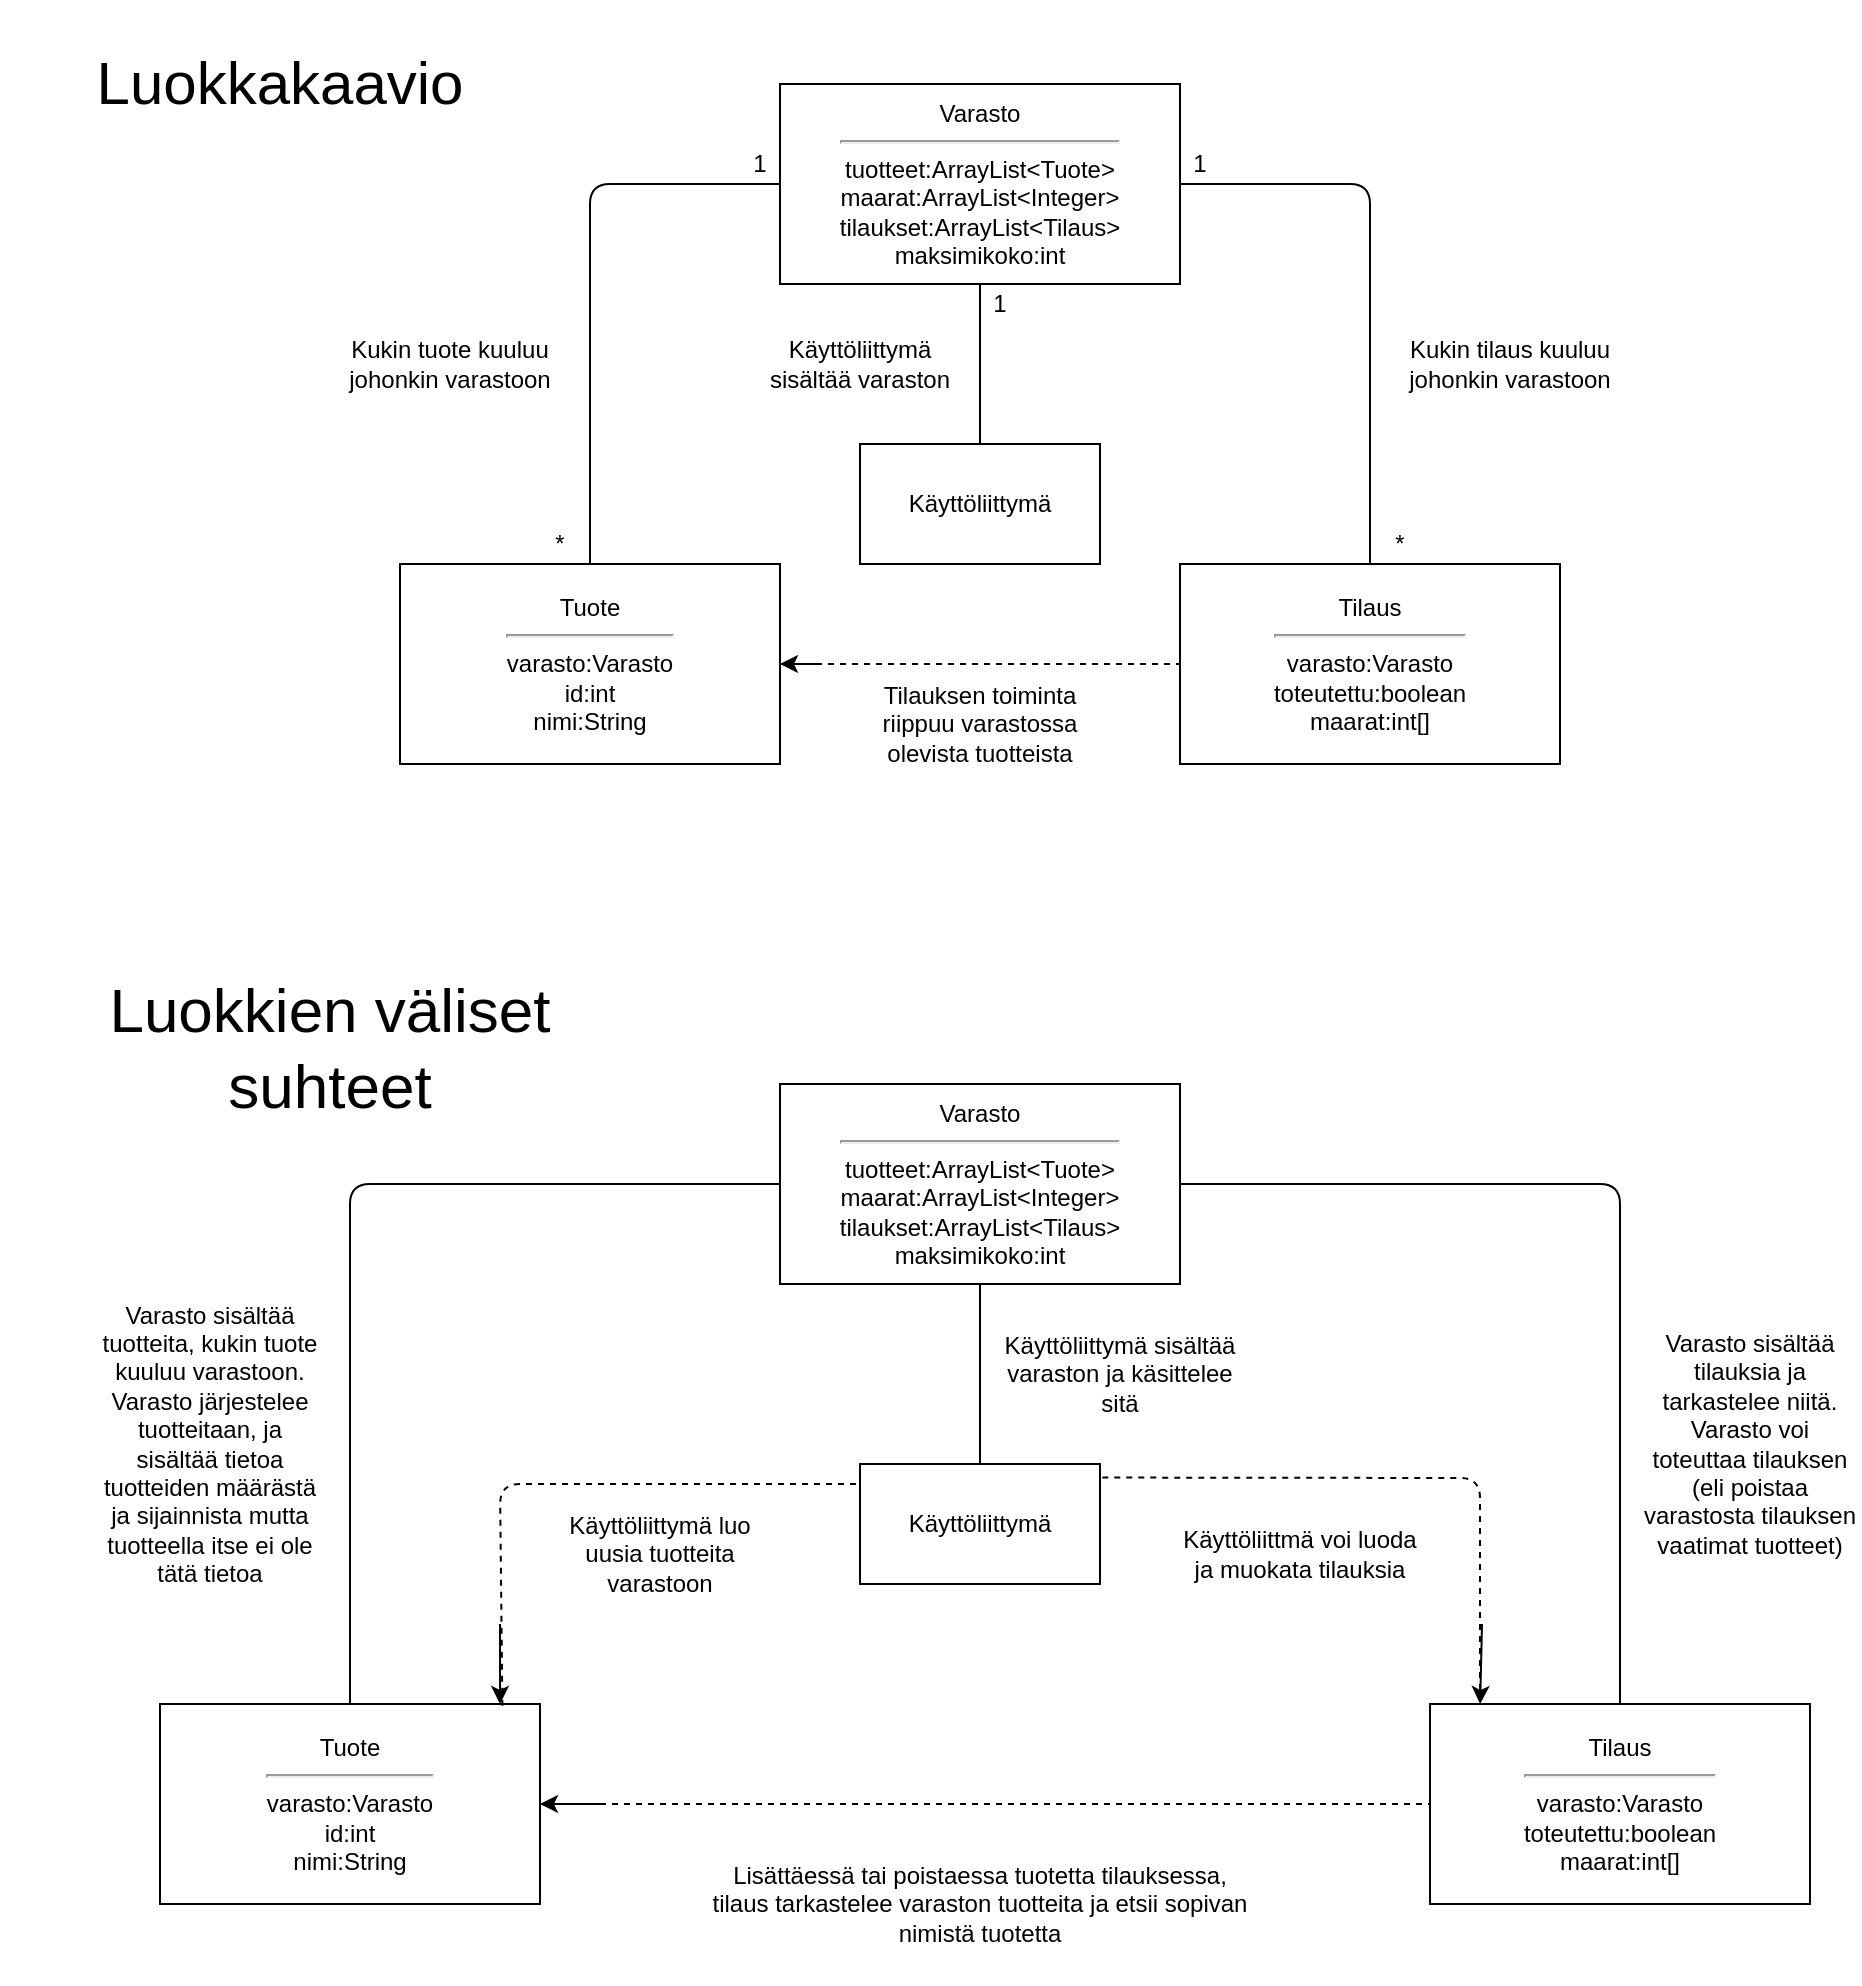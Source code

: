 <mxfile version="10.6.0" type="device"><diagram name="Page-1" id="b520641d-4fe3-3701-9064-5fc419738815"><mxGraphModel dx="1640" dy="915" grid="1" gridSize="10" guides="1" tooltips="1" connect="1" arrows="1" fold="1" page="1" pageScale="1" pageWidth="1100" pageHeight="850" background="#ffffff" math="0" shadow="0"><root><mxCell id="0"/><mxCell id="1" parent="0"/><mxCell id="KPO7yHGXpbTNnLSi6nDt-1" value="Varasto&lt;hr&gt;&lt;div&gt;tuotteet:ArrayList&amp;lt;Tuote&amp;gt;&lt;/div&gt;&lt;div&gt;maarat:ArrayList&amp;lt;Integer&amp;gt;&lt;/div&gt;&lt;div&gt;tilaukset:ArrayList&amp;lt;Tilaus&amp;gt;&lt;/div&gt;&lt;div&gt;maksimikoko:int&lt;br&gt;&lt;/div&gt;" style="rounded=0;whiteSpace=wrap;html=1;" vertex="1" parent="1"><mxGeometry x="440" y="80" width="200" height="100" as="geometry"/></mxCell><mxCell id="KPO7yHGXpbTNnLSi6nDt-2" value="Tilaus&lt;hr&gt;&lt;div&gt;varasto:Varasto&lt;/div&gt;&lt;div&gt;toteutettu:boolean&lt;/div&gt;&lt;div&gt;maarat:int[]&lt;br&gt;&lt;/div&gt;" style="rounded=0;whiteSpace=wrap;html=1;" vertex="1" parent="1"><mxGeometry x="640" y="320" width="190" height="100" as="geometry"/></mxCell><mxCell id="KPO7yHGXpbTNnLSi6nDt-3" value="Tuote&lt;hr&gt;&lt;div&gt;varasto:Varasto&lt;/div&gt;&lt;div&gt;id:int&lt;/div&gt;&lt;div&gt;nimi:String&lt;br&gt;&lt;/div&gt;" style="rounded=0;whiteSpace=wrap;html=1;" vertex="1" parent="1"><mxGeometry x="250" y="320" width="190" height="100" as="geometry"/></mxCell><mxCell id="KPO7yHGXpbTNnLSi6nDt-5" value="" style="endArrow=none;html=1;entryX=0.5;entryY=0;entryDx=0;entryDy=0;exitX=0;exitY=0.5;exitDx=0;exitDy=0;" edge="1" parent="1" source="KPO7yHGXpbTNnLSi6nDt-1" target="KPO7yHGXpbTNnLSi6nDt-3"><mxGeometry width="50" height="50" relative="1" as="geometry"><mxPoint x="270" y="410" as="sourcePoint"/><mxPoint x="320" y="360" as="targetPoint"/><Array as="points"><mxPoint x="345" y="130"/></Array></mxGeometry></mxCell><mxCell id="KPO7yHGXpbTNnLSi6nDt-6" value="" style="endArrow=none;html=1;entryX=1;entryY=0.5;entryDx=0;entryDy=0;exitX=0.5;exitY=0;exitDx=0;exitDy=0;" edge="1" parent="1" source="KPO7yHGXpbTNnLSi6nDt-2" target="KPO7yHGXpbTNnLSi6nDt-1"><mxGeometry width="50" height="50" relative="1" as="geometry"><mxPoint x="270" y="410" as="sourcePoint"/><mxPoint x="320" y="360" as="targetPoint"/><Array as="points"><mxPoint x="735" y="130"/></Array></mxGeometry></mxCell><mxCell id="KPO7yHGXpbTNnLSi6nDt-7" value="" style="endArrow=none;dashed=1;html=1;entryX=0;entryY=0.5;entryDx=0;entryDy=0;exitX=1;exitY=0.5;exitDx=0;exitDy=0;" edge="1" parent="1" source="KPO7yHGXpbTNnLSi6nDt-3" target="KPO7yHGXpbTNnLSi6nDt-2"><mxGeometry width="50" height="50" relative="1" as="geometry"><mxPoint x="270" y="490" as="sourcePoint"/><mxPoint x="320" y="440" as="targetPoint"/></mxGeometry></mxCell><mxCell id="KPO7yHGXpbTNnLSi6nDt-8" value="" style="endArrow=classic;html=1;" edge="1" parent="1"><mxGeometry width="50" height="50" relative="1" as="geometry"><mxPoint x="460" y="370" as="sourcePoint"/><mxPoint x="440" y="370" as="targetPoint"/></mxGeometry></mxCell><mxCell id="KPO7yHGXpbTNnLSi6nDt-9" value="1" style="text;html=1;strokeColor=none;fillColor=none;align=center;verticalAlign=middle;whiteSpace=wrap;rounded=0;" vertex="1" parent="1"><mxGeometry x="410" y="110" width="40" height="20" as="geometry"/></mxCell><mxCell id="KPO7yHGXpbTNnLSi6nDt-10" value="1" style="text;html=1;strokeColor=none;fillColor=none;align=center;verticalAlign=middle;whiteSpace=wrap;rounded=0;" vertex="1" parent="1"><mxGeometry x="630" y="110" width="40" height="20" as="geometry"/></mxCell><mxCell id="KPO7yHGXpbTNnLSi6nDt-11" value="*" style="text;html=1;strokeColor=none;fillColor=none;align=center;verticalAlign=middle;whiteSpace=wrap;rounded=0;" vertex="1" parent="1"><mxGeometry x="730" y="300" width="40" height="20" as="geometry"/></mxCell><mxCell id="KPO7yHGXpbTNnLSi6nDt-14" value="*" style="text;html=1;strokeColor=none;fillColor=none;align=center;verticalAlign=middle;whiteSpace=wrap;rounded=0;" vertex="1" parent="1"><mxGeometry x="310" y="300" width="40" height="20" as="geometry"/></mxCell><mxCell id="KPO7yHGXpbTNnLSi6nDt-15" value="Kukin tuote kuuluu johonkin varastoon" style="text;html=1;strokeColor=none;fillColor=none;align=center;verticalAlign=middle;whiteSpace=wrap;rounded=0;" vertex="1" parent="1"><mxGeometry x="220" y="180" width="110" height="80" as="geometry"/></mxCell><mxCell id="KPO7yHGXpbTNnLSi6nDt-16" value="Kukin tilaus kuuluu johonkin varastoon" style="text;html=1;strokeColor=none;fillColor=none;align=center;verticalAlign=middle;whiteSpace=wrap;rounded=0;" vertex="1" parent="1"><mxGeometry x="750" y="185" width="110" height="70" as="geometry"/></mxCell><mxCell id="KPO7yHGXpbTNnLSi6nDt-17" value="Tilauksen toiminta riippuu varastossa olevista tuotteista" style="text;html=1;strokeColor=none;fillColor=none;align=center;verticalAlign=middle;whiteSpace=wrap;rounded=0;" vertex="1" parent="1"><mxGeometry x="480" y="360" width="120" height="80" as="geometry"/></mxCell><mxCell id="KPO7yHGXpbTNnLSi6nDt-18" value="Varasto&lt;hr&gt;&lt;div&gt;tuotteet:ArrayList&amp;lt;Tuote&amp;gt;&lt;/div&gt;&lt;div&gt;maarat:ArrayList&amp;lt;Integer&amp;gt;&lt;/div&gt;&lt;div&gt;tilaukset:ArrayList&amp;lt;Tilaus&amp;gt;&lt;/div&gt;&lt;div&gt;maksimikoko:int&lt;br&gt;&lt;/div&gt;" style="rounded=0;whiteSpace=wrap;html=1;" vertex="1" parent="1"><mxGeometry x="440" y="580" width="200" height="100" as="geometry"/></mxCell><mxCell id="KPO7yHGXpbTNnLSi6nDt-19" value="Tilaus&lt;hr&gt;&lt;div&gt;varasto:Varasto&lt;/div&gt;&lt;div&gt;toteutettu:boolean&lt;/div&gt;&lt;div&gt;maarat:int[]&lt;br&gt;&lt;/div&gt;" style="rounded=0;whiteSpace=wrap;html=1;" vertex="1" parent="1"><mxGeometry x="765" y="890" width="190" height="100" as="geometry"/></mxCell><mxCell id="KPO7yHGXpbTNnLSi6nDt-20" value="Tuote&lt;hr&gt;&lt;div&gt;varasto:Varasto&lt;/div&gt;&lt;div&gt;id:int&lt;/div&gt;&lt;div&gt;nimi:String&lt;br&gt;&lt;/div&gt;" style="rounded=0;whiteSpace=wrap;html=1;" vertex="1" parent="1"><mxGeometry x="130" y="890" width="190" height="100" as="geometry"/></mxCell><mxCell id="KPO7yHGXpbTNnLSi6nDt-21" value="" style="endArrow=none;html=1;entryX=0.5;entryY=0;entryDx=0;entryDy=0;exitX=0;exitY=0.5;exitDx=0;exitDy=0;" edge="1" source="KPO7yHGXpbTNnLSi6nDt-18" target="KPO7yHGXpbTNnLSi6nDt-20" parent="1"><mxGeometry width="50" height="50" relative="1" as="geometry"><mxPoint x="270" y="980" as="sourcePoint"/><mxPoint x="320" y="930" as="targetPoint"/><Array as="points"><mxPoint x="225" y="630"/></Array></mxGeometry></mxCell><mxCell id="KPO7yHGXpbTNnLSi6nDt-22" value="" style="endArrow=none;html=1;entryX=1;entryY=0.5;entryDx=0;entryDy=0;exitX=0.5;exitY=0;exitDx=0;exitDy=0;" edge="1" source="KPO7yHGXpbTNnLSi6nDt-19" target="KPO7yHGXpbTNnLSi6nDt-18" parent="1"><mxGeometry width="50" height="50" relative="1" as="geometry"><mxPoint x="270" y="980" as="sourcePoint"/><mxPoint x="320" y="930" as="targetPoint"/><Array as="points"><mxPoint x="860" y="630"/></Array></mxGeometry></mxCell><mxCell id="KPO7yHGXpbTNnLSi6nDt-23" value="" style="endArrow=none;dashed=1;html=1;entryX=0;entryY=0.5;entryDx=0;entryDy=0;exitX=1;exitY=0.5;exitDx=0;exitDy=0;" edge="1" source="KPO7yHGXpbTNnLSi6nDt-20" target="KPO7yHGXpbTNnLSi6nDt-19" parent="1"><mxGeometry width="50" height="50" relative="1" as="geometry"><mxPoint x="270" y="1060" as="sourcePoint"/><mxPoint x="320" y="1010" as="targetPoint"/></mxGeometry></mxCell><mxCell id="KPO7yHGXpbTNnLSi6nDt-24" value="" style="endArrow=classic;html=1;entryX=1;entryY=0.5;entryDx=0;entryDy=0;" edge="1" parent="1" target="KPO7yHGXpbTNnLSi6nDt-20"><mxGeometry width="50" height="50" relative="1" as="geometry"><mxPoint x="350" y="940" as="sourcePoint"/><mxPoint x="440" y="940" as="targetPoint"/></mxGeometry></mxCell><mxCell id="KPO7yHGXpbTNnLSi6nDt-33" value="Käyttöliittymä" style="rounded=0;whiteSpace=wrap;html=1;" vertex="1" parent="1"><mxGeometry x="480" y="770" width="120" height="60" as="geometry"/></mxCell><mxCell id="KPO7yHGXpbTNnLSi6nDt-34" value="" style="endArrow=none;html=1;entryX=0.5;entryY=0;entryDx=0;entryDy=0;exitX=0.5;exitY=1;exitDx=0;exitDy=0;" edge="1" parent="1" source="KPO7yHGXpbTNnLSi6nDt-18" target="KPO7yHGXpbTNnLSi6nDt-33"><mxGeometry width="50" height="50" relative="1" as="geometry"><mxPoint x="130" y="1060" as="sourcePoint"/><mxPoint x="180" y="1010" as="targetPoint"/></mxGeometry></mxCell><mxCell id="KPO7yHGXpbTNnLSi6nDt-36" value="Käyttöliittymä sisältää varaston ja käsittelee sitä" style="text;html=1;strokeColor=none;fillColor=none;align=center;verticalAlign=middle;whiteSpace=wrap;rounded=0;" vertex="1" parent="1"><mxGeometry x="549.5" y="690" width="120" height="70" as="geometry"/></mxCell><mxCell id="KPO7yHGXpbTNnLSi6nDt-39" value="" style="endArrow=none;dashed=1;html=1;exitX=0.901;exitY=0.009;exitDx=0;exitDy=0;exitPerimeter=0;" edge="1" parent="1" source="KPO7yHGXpbTNnLSi6nDt-20"><mxGeometry width="50" height="50" relative="1" as="geometry"><mxPoint x="280" y="800" as="sourcePoint"/><mxPoint x="480" y="780" as="targetPoint"/><Array as="points"><mxPoint x="300" y="780"/></Array></mxGeometry></mxCell><mxCell id="KPO7yHGXpbTNnLSi6nDt-40" value="Käyttöliittymä luo uusia tuotteita varastoon" style="text;html=1;strokeColor=none;fillColor=none;align=center;verticalAlign=middle;whiteSpace=wrap;rounded=0;" vertex="1" parent="1"><mxGeometry x="320" y="790" width="120" height="50" as="geometry"/></mxCell><mxCell id="KPO7yHGXpbTNnLSi6nDt-41" value="" style="endArrow=none;dashed=1;html=1;entryX=1.01;entryY=0.113;entryDx=0;entryDy=0;entryPerimeter=0;" edge="1" parent="1" target="KPO7yHGXpbTNnLSi6nDt-33"><mxGeometry width="50" height="50" relative="1" as="geometry"><mxPoint x="790" y="889" as="sourcePoint"/><mxPoint x="180" y="1010" as="targetPoint"/><Array as="points"><mxPoint x="790" y="777"/></Array></mxGeometry></mxCell><mxCell id="KPO7yHGXpbTNnLSi6nDt-44" value="Käyttöliittmä voi luoda ja muokata tilauksia" style="text;html=1;strokeColor=none;fillColor=none;align=center;verticalAlign=middle;whiteSpace=wrap;rounded=0;" vertex="1" parent="1"><mxGeometry x="640" y="790" width="120" height="50" as="geometry"/></mxCell><mxCell id="KPO7yHGXpbTNnLSi6nDt-48" value="" style="endArrow=classic;html=1;" edge="1" parent="1"><mxGeometry width="50" height="50" relative="1" as="geometry"><mxPoint x="300" y="850" as="sourcePoint"/><mxPoint x="300" y="890" as="targetPoint"/></mxGeometry></mxCell><mxCell id="KPO7yHGXpbTNnLSi6nDt-49" value="" style="endArrow=classic;html=1;entryX=0.132;entryY=0;entryDx=0;entryDy=0;entryPerimeter=0;" edge="1" parent="1" target="KPO7yHGXpbTNnLSi6nDt-19"><mxGeometry width="50" height="50" relative="1" as="geometry"><mxPoint x="791" y="850" as="sourcePoint"/><mxPoint x="340" y="960.294" as="targetPoint"/></mxGeometry></mxCell><mxCell id="KPO7yHGXpbTNnLSi6nDt-50" value="Käyttöliittymä" style="rounded=0;whiteSpace=wrap;html=1;" vertex="1" parent="1"><mxGeometry x="480" y="260" width="120" height="60" as="geometry"/></mxCell><mxCell id="KPO7yHGXpbTNnLSi6nDt-51" value="" style="endArrow=none;html=1;entryX=0.5;entryY=0;entryDx=0;entryDy=0;exitX=0.5;exitY=1;exitDx=0;exitDy=0;" edge="1" parent="1" source="KPO7yHGXpbTNnLSi6nDt-1" target="KPO7yHGXpbTNnLSi6nDt-50"><mxGeometry width="50" height="50" relative="1" as="geometry"><mxPoint x="130" y="1000" as="sourcePoint"/><mxPoint x="180" y="950" as="targetPoint"/></mxGeometry></mxCell><mxCell id="KPO7yHGXpbTNnLSi6nDt-53" value="1" style="text;html=1;strokeColor=none;fillColor=none;align=center;verticalAlign=middle;whiteSpace=wrap;rounded=0;" vertex="1" parent="1"><mxGeometry x="529.5" y="180" width="40" height="20" as="geometry"/></mxCell><mxCell id="KPO7yHGXpbTNnLSi6nDt-54" value="Käyttöliittymä sisältää varaston" style="text;html=1;strokeColor=none;fillColor=none;align=center;verticalAlign=middle;whiteSpace=wrap;rounded=0;" vertex="1" parent="1"><mxGeometry x="425" y="185" width="110" height="70" as="geometry"/></mxCell><mxCell id="KPO7yHGXpbTNnLSi6nDt-55" value="Lisättäessä tai poistaessa tuotetta tilauksessa, tilaus tarkastelee varaston tuotteita ja etsii sopivan nimistä tuotetta" style="text;html=1;strokeColor=none;fillColor=none;align=center;verticalAlign=middle;whiteSpace=wrap;rounded=0;" vertex="1" parent="1"><mxGeometry x="400" y="950" width="280" height="80" as="geometry"/></mxCell><mxCell id="KPO7yHGXpbTNnLSi6nDt-56" value="Varasto sisältää tilauksia ja tarkastelee niitä. Varasto voi toteuttaa tilauksen (eli poistaa varastosta tilauksen vaatimat tuotteet)" style="text;html=1;strokeColor=none;fillColor=none;align=center;verticalAlign=middle;whiteSpace=wrap;rounded=0;" vertex="1" parent="1"><mxGeometry x="870" y="660" width="110" height="200" as="geometry"/></mxCell><mxCell id="KPO7yHGXpbTNnLSi6nDt-57" value="Varasto sisältää tuotteita, kukin tuote kuuluu varastoon. Varasto järjestelee tuotteitaan, ja sisältää tietoa tuotteiden määrästä ja sijainnista mutta tuotteella itse ei ole tätä tietoa " style="text;html=1;strokeColor=none;fillColor=none;align=center;verticalAlign=middle;whiteSpace=wrap;rounded=0;" vertex="1" parent="1"><mxGeometry x="100" y="660" width="110" height="200" as="geometry"/></mxCell><mxCell id="KPO7yHGXpbTNnLSi6nDt-65" value="&lt;font style=&quot;font-size: 30px&quot;&gt;Luokkakaavio&lt;/font&gt;" style="text;html=1;strokeColor=none;fillColor=none;align=center;verticalAlign=middle;whiteSpace=wrap;rounded=0;fontSize=31;" vertex="1" parent="1"><mxGeometry x="80" y="38" width="220" height="82" as="geometry"/></mxCell><mxCell id="KPO7yHGXpbTNnLSi6nDt-66" value="Luokkien väliset suhteet" style="text;html=1;strokeColor=none;fillColor=none;align=center;verticalAlign=middle;whiteSpace=wrap;rounded=0;fontSize=31;" vertex="1" parent="1"><mxGeometry x="50" y="521" width="330" height="82" as="geometry"/></mxCell></root></mxGraphModel></diagram></mxfile>